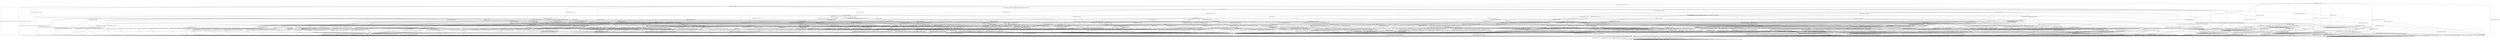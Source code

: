 digraph h17 {
s0 [label="s0"];
s1 [label="s1"];
s2 [label="s2"];
s6 [label="s6"];
s9 [label="s9"];
s13 [label="s13"];
s83 [label="s83"];
s87 [label="s87"];
s3 [label="s3"];
s4 [label="s4"];
s7 [label="s7"];
s8 [label="s8"];
s10 [label="s10"];
s14 [label="s14"];
s56 [label="s56"];
s84 [label="s84"];
s88 [label="s88"];
s5 [label="s5"];
s11 [label="s11"];
s15 [label="s15"];
s16 [label="s16"];
s28 [label="s28"];
s34 [label="s34"];
s35 [label="s35"];
s44 [label="s44"];
s58 [label="s58"];
s65 [label="s65"];
s66 [label="s66"];
s12 [label="s12"];
s17 [label="s17"];
s18 [label="s18"];
s19 [label="s19"];
s20 [label="s20"];
s29 [label="s29"];
s30 [label="s30"];
s45 [label="s45"];
s46 [label="s46"];
s51 [label="s51"];
s57 [label="s57"];
s62 [label="s62"];
s63 [label="s63"];
s67 [label="s67"];
s69 [label="s69"];
s72 [label="s72"];
s82 [label="s82"];
s86 [label="s86"];
s21 [label="s21"];
s22 [label="s22"];
s23 [label="s23"];
s24 [label="s24"];
s25 [label="s25"];
s31 [label="s31"];
s32 [label="s32"];
s36 [label="s36"];
s38 [label="s38"];
s40 [label="s40"];
s47 [label="s47"];
s48 [label="s48"];
s49 [label="s49"];
s53 [label="s53"];
s59 [label="s59"];
s60 [label="s60"];
s64 [label="s64"];
s70 [label="s70"];
s73 [label="s73"];
s74 [label="s74"];
s85 [label="s85"];
s26 [label="s26"];
s33 [label="s33"];
s37 [label="s37"];
s41 [label="s41"];
s42 [label="s42"];
s43 [label="s43"];
s50 [label="s50"];
s52 [label="s52"];
s54 [label="s54"];
s55 [label="s55"];
s61 [label="s61"];
s71 [label="s71"];
s75 [label="s75"];
s76 [label="s76"];
s79 [label="s79"];
s80 [label="s80"];
s27 [label="s27"];
s39 [label="s39"];
s68 [label="s68"];
s77 [label="s77"];
s78 [label="s78"];
s81 [label="s81"];
s0 -> s1 [label="RSA_CLIENT_HELLO / HELLO_VERIFY_REQUEST"];
s0 -> s2 [label="RSA_CLIENT_KEY_EXCHANGE / TIMEOUT"];
s0 -> s9 [label="CHANGE_CIPHER_SPEC / TIMEOUT"];
s0 -> s13 [label="FINISHED / TIMEOUT"];
s0 -> s0 [label="APPLICATION / TIMEOUT"];
s0 -> s83 [label="CERTIFICATE / TIMEOUT"];
s0 -> s87 [label="EMPTY_CERTIFICATE / TIMEOUT"];
s0 -> s13 [label="CERTIFICATE_VERIFY / TIMEOUT"];
s0 -> s6 [label="Alert(WARNING,CLOSE_NOTIFY) / TIMEOUT"];
s0 -> s6 [label="Alert(FATAL,UNEXPECTED_MESSAGE) / TIMEOUT"];
s1 -> s3 [label="RSA_CLIENT_HELLO / SERVER_HELLO,CERTIFICATE,CERTIFICATE_REQUEST,SERVER_HELLO_DONE"];
s1 -> s4 [label="RSA_CLIENT_KEY_EXCHANGE / TIMEOUT"];
s1 -> s9 [label="CHANGE_CIPHER_SPEC / TIMEOUT"];
s1 -> s10 [label="FINISHED / TIMEOUT"];
s1 -> s1 [label="APPLICATION / TIMEOUT"];
s1 -> s56 [label="CERTIFICATE / TIMEOUT"];
s1 -> s14 [label="EMPTY_CERTIFICATE / TIMEOUT"];
s1 -> s10 [label="CERTIFICATE_VERIFY / TIMEOUT"];
s1 -> s6 [label="Alert(WARNING,CLOSE_NOTIFY) / Alert(WARNING,CLOSE_NOTIFY)"];
s1 -> s6 [label="Alert(FATAL,UNEXPECTED_MESSAGE) / TIMEOUT"];
s2 -> s87 [label="RSA_CLIENT_HELLO / TIMEOUT"];
s2 -> s13 [label="RSA_CLIENT_KEY_EXCHANGE / TIMEOUT"];
s2 -> s8 [label="CHANGE_CIPHER_SPEC / TIMEOUT"];
s2 -> s87 [label="FINISHED / TIMEOUT"];
s2 -> s2 [label="APPLICATION / TIMEOUT"];
s2 -> s87 [label="CERTIFICATE / TIMEOUT"];
s2 -> s87 [label="EMPTY_CERTIFICATE / TIMEOUT"];
s2 -> s84 [label="CERTIFICATE_VERIFY / TIMEOUT"];
s2 -> s6 [label="Alert(WARNING,CLOSE_NOTIFY) / TIMEOUT"];
s2 -> s6 [label="Alert(FATAL,UNEXPECTED_MESSAGE) / TIMEOUT"];
s6 -> s7 [label="RSA_CLIENT_HELLO / TIMEOUT"];
s6 -> s7 [label="RSA_CLIENT_KEY_EXCHANGE / TIMEOUT"];
s6 -> s7 [label="CHANGE_CIPHER_SPEC / TIMEOUT"];
s6 -> s7 [label="FINISHED / TIMEOUT"];
s6 -> s7 [label="APPLICATION / TIMEOUT"];
s6 -> s7 [label="CERTIFICATE / TIMEOUT"];
s6 -> s7 [label="EMPTY_CERTIFICATE / TIMEOUT"];
s6 -> s7 [label="CERTIFICATE_VERIFY / TIMEOUT"];
s6 -> s7 [label="Alert(WARNING,CLOSE_NOTIFY) / TIMEOUT"];
s6 -> s7 [label="Alert(FATAL,UNEXPECTED_MESSAGE) / TIMEOUT"];
s9 -> s9 [label="RSA_CLIENT_HELLO / TIMEOUT"];
s9 -> s9 [label="RSA_CLIENT_KEY_EXCHANGE / TIMEOUT"];
s9 -> s9 [label="CHANGE_CIPHER_SPEC / TIMEOUT"];
s9 -> s9 [label="FINISHED / TIMEOUT"];
s9 -> s9 [label="APPLICATION / TIMEOUT"];
s9 -> s9 [label="CERTIFICATE / TIMEOUT"];
s9 -> s9 [label="EMPTY_CERTIFICATE / TIMEOUT"];
s9 -> s9 [label="CERTIFICATE_VERIFY / TIMEOUT"];
s9 -> s9 [label="Alert(WARNING,CLOSE_NOTIFY) / TIMEOUT"];
s9 -> s9 [label="Alert(FATAL,UNEXPECTED_MESSAGE) / TIMEOUT"];
s13 -> s13 [label="RSA_CLIENT_HELLO / TIMEOUT"];
s13 -> s13 [label="RSA_CLIENT_KEY_EXCHANGE / TIMEOUT"];
s13 -> s9 [label="CHANGE_CIPHER_SPEC / TIMEOUT"];
s13 -> s13 [label="FINISHED / TIMEOUT"];
s13 -> s13 [label="APPLICATION / TIMEOUT"];
s13 -> s13 [label="CERTIFICATE / TIMEOUT"];
s13 -> s13 [label="EMPTY_CERTIFICATE / TIMEOUT"];
s13 -> s13 [label="CERTIFICATE_VERIFY / TIMEOUT"];
s13 -> s6 [label="Alert(WARNING,CLOSE_NOTIFY) / TIMEOUT"];
s13 -> s6 [label="Alert(FATAL,UNEXPECTED_MESSAGE) / TIMEOUT"];
s83 -> s83 [label="RSA_CLIENT_HELLO / TIMEOUT"];
s83 -> s83 [label="RSA_CLIENT_KEY_EXCHANGE / TIMEOUT"];
s83 -> s9 [label="CHANGE_CIPHER_SPEC / TIMEOUT"];
s83 -> s83 [label="FINISHED / TIMEOUT"];
s83 -> s83 [label="APPLICATION / TIMEOUT"];
s83 -> s13 [label="CERTIFICATE / TIMEOUT"];
s83 -> s13 [label="EMPTY_CERTIFICATE / TIMEOUT"];
s83 -> s88 [label="CERTIFICATE_VERIFY / TIMEOUT"];
s83 -> s6 [label="Alert(WARNING,CLOSE_NOTIFY) / TIMEOUT"];
s83 -> s6 [label="Alert(FATAL,UNEXPECTED_MESSAGE) / TIMEOUT"];
s87 -> s87 [label="RSA_CLIENT_HELLO / TIMEOUT"];
s87 -> s87 [label="RSA_CLIENT_KEY_EXCHANGE / TIMEOUT"];
s87 -> s8 [label="CHANGE_CIPHER_SPEC / TIMEOUT"];
s87 -> s87 [label="FINISHED / TIMEOUT"];
s87 -> s87 [label="APPLICATION / TIMEOUT"];
s87 -> s13 [label="CERTIFICATE / TIMEOUT"];
s87 -> s13 [label="EMPTY_CERTIFICATE / TIMEOUT"];
s87 -> s88 [label="CERTIFICATE_VERIFY / TIMEOUT"];
s87 -> s6 [label="Alert(WARNING,CLOSE_NOTIFY) / TIMEOUT"];
s87 -> s6 [label="Alert(FATAL,UNEXPECTED_MESSAGE) / TIMEOUT"];
s3 -> s6 [label="RSA_CLIENT_HELLO / Alert(FATAL,UNEXPECTED_MESSAGE)"];
s3 -> s15 [label="RSA_CLIENT_KEY_EXCHANGE / TIMEOUT"];
s3 -> s9 [label="CHANGE_CIPHER_SPEC / TIMEOUT"];
s3 -> s10 [label="FINISHED / TIMEOUT"];
s3 -> s3 [label="APPLICATION / TIMEOUT"];
s3 -> s65 [label="CERTIFICATE / TIMEOUT"];
s3 -> s11 [label="EMPTY_CERTIFICATE / TIMEOUT"];
s3 -> s10 [label="CERTIFICATE_VERIFY / TIMEOUT"];
s3 -> s6 [label="Alert(WARNING,CLOSE_NOTIFY) / Alert(WARNING,CLOSE_NOTIFY)"];
s3 -> s6 [label="Alert(FATAL,UNEXPECTED_MESSAGE) / TIMEOUT"];
s4 -> s28 [label="RSA_CLIENT_HELLO / TIMEOUT"];
s4 -> s10 [label="RSA_CLIENT_KEY_EXCHANGE / TIMEOUT"];
s4 -> s5 [label="CHANGE_CIPHER_SPEC / TIMEOUT"];
s4 -> s16 [label="FINISHED / TIMEOUT"];
s4 -> s4 [label="APPLICATION / TIMEOUT"];
s4 -> s44 [label="CERTIFICATE / TIMEOUT"];
s4 -> s44 [label="EMPTY_CERTIFICATE / TIMEOUT"];
s4 -> s66 [label="CERTIFICATE_VERIFY / TIMEOUT"];
s4 -> s6 [label="Alert(WARNING,CLOSE_NOTIFY) / Alert(WARNING,CLOSE_NOTIFY)"];
s4 -> s6 [label="Alert(FATAL,UNEXPECTED_MESSAGE) / TIMEOUT"];
s7 -> s7 [label="RSA_CLIENT_HELLO / SOCKET_CLOSED"];
s7 -> s7 [label="RSA_CLIENT_KEY_EXCHANGE / SOCKET_CLOSED"];
s7 -> s7 [label="CHANGE_CIPHER_SPEC / SOCKET_CLOSED"];
s7 -> s7 [label="FINISHED / SOCKET_CLOSED"];
s7 -> s7 [label="APPLICATION / SOCKET_CLOSED"];
s7 -> s7 [label="CERTIFICATE / SOCKET_CLOSED"];
s7 -> s7 [label="EMPTY_CERTIFICATE / SOCKET_CLOSED"];
s7 -> s7 [label="CERTIFICATE_VERIFY / SOCKET_CLOSED"];
s7 -> s7 [label="Alert(WARNING,CLOSE_NOTIFY) / SOCKET_CLOSED"];
s7 -> s7 [label="Alert(FATAL,UNEXPECTED_MESSAGE) / SOCKET_CLOSED"];
s8 -> s6 [label="RSA_CLIENT_HELLO / TIMEOUT"];
s8 -> s6 [label="RSA_CLIENT_KEY_EXCHANGE / TIMEOUT"];
s8 -> s9 [label="CHANGE_CIPHER_SPEC / TIMEOUT"];
s8 -> s6 [label="FINISHED / TIMEOUT"];
s8 -> s8 [label="APPLICATION / TIMEOUT"];
s8 -> s6 [label="CERTIFICATE / TIMEOUT"];
s8 -> s6 [label="EMPTY_CERTIFICATE / TIMEOUT"];
s8 -> s6 [label="CERTIFICATE_VERIFY / TIMEOUT"];
s8 -> s8 [label="Alert(WARNING,CLOSE_NOTIFY) / TIMEOUT"];
s8 -> s8 [label="Alert(FATAL,UNEXPECTED_MESSAGE) / TIMEOUT"];
s10 -> s10 [label="RSA_CLIENT_HELLO / TIMEOUT"];
s10 -> s10 [label="RSA_CLIENT_KEY_EXCHANGE / TIMEOUT"];
s10 -> s9 [label="CHANGE_CIPHER_SPEC / TIMEOUT"];
s10 -> s10 [label="FINISHED / TIMEOUT"];
s10 -> s10 [label="APPLICATION / TIMEOUT"];
s10 -> s10 [label="CERTIFICATE / TIMEOUT"];
s10 -> s10 [label="EMPTY_CERTIFICATE / TIMEOUT"];
s10 -> s10 [label="CERTIFICATE_VERIFY / TIMEOUT"];
s10 -> s6 [label="Alert(WARNING,CLOSE_NOTIFY) / Alert(WARNING,CLOSE_NOTIFY)"];
s10 -> s6 [label="Alert(FATAL,UNEXPECTED_MESSAGE) / TIMEOUT"];
s14 -> s34 [label="RSA_CLIENT_HELLO / TIMEOUT"];
s14 -> s44 [label="RSA_CLIENT_KEY_EXCHANGE / TIMEOUT"];
s14 -> s5 [label="CHANGE_CIPHER_SPEC / TIMEOUT"];
s14 -> s35 [label="FINISHED / TIMEOUT"];
s14 -> s14 [label="APPLICATION / TIMEOUT"];
s14 -> s10 [label="CERTIFICATE / TIMEOUT"];
s14 -> s10 [label="EMPTY_CERTIFICATE / TIMEOUT"];
s14 -> s58 [label="CERTIFICATE_VERIFY / TIMEOUT"];
s14 -> s6 [label="Alert(WARNING,CLOSE_NOTIFY) / Alert(WARNING,CLOSE_NOTIFY)"];
s14 -> s6 [label="Alert(FATAL,UNEXPECTED_MESSAGE) / TIMEOUT"];
s56 -> s56 [label="RSA_CLIENT_HELLO / TIMEOUT"];
s56 -> s65 [label="RSA_CLIENT_KEY_EXCHANGE / TIMEOUT"];
s56 -> s9 [label="CHANGE_CIPHER_SPEC / TIMEOUT"];
s56 -> s56 [label="FINISHED / TIMEOUT"];
s56 -> s56 [label="APPLICATION / TIMEOUT"];
s56 -> s10 [label="CERTIFICATE / TIMEOUT"];
s56 -> s10 [label="EMPTY_CERTIFICATE / TIMEOUT"];
s56 -> s58 [label="CERTIFICATE_VERIFY / TIMEOUT"];
s56 -> s6 [label="Alert(WARNING,CLOSE_NOTIFY) / Alert(WARNING,CLOSE_NOTIFY)"];
s56 -> s6 [label="Alert(FATAL,UNEXPECTED_MESSAGE) / TIMEOUT"];
s84 -> s88 [label="RSA_CLIENT_HELLO / TIMEOUT"];
s84 -> s13 [label="RSA_CLIENT_KEY_EXCHANGE / TIMEOUT"];
s84 -> s8 [label="CHANGE_CIPHER_SPEC / TIMEOUT"];
s84 -> s88 [label="FINISHED / TIMEOUT"];
s84 -> s84 [label="APPLICATION / TIMEOUT"];
s84 -> s88 [label="CERTIFICATE / TIMEOUT"];
s84 -> s88 [label="EMPTY_CERTIFICATE / TIMEOUT"];
s84 -> s13 [label="CERTIFICATE_VERIFY / TIMEOUT"];
s84 -> s6 [label="Alert(WARNING,CLOSE_NOTIFY) / TIMEOUT"];
s84 -> s6 [label="Alert(FATAL,UNEXPECTED_MESSAGE) / TIMEOUT"];
s88 -> s88 [label="RSA_CLIENT_HELLO / TIMEOUT"];
s88 -> s88 [label="RSA_CLIENT_KEY_EXCHANGE / TIMEOUT"];
s88 -> s8 [label="CHANGE_CIPHER_SPEC / TIMEOUT"];
s88 -> s88 [label="FINISHED / TIMEOUT"];
s88 -> s88 [label="APPLICATION / TIMEOUT"];
s88 -> s13 [label="CERTIFICATE / TIMEOUT"];
s88 -> s13 [label="EMPTY_CERTIFICATE / TIMEOUT"];
s88 -> s13 [label="CERTIFICATE_VERIFY / TIMEOUT"];
s88 -> s6 [label="Alert(WARNING,CLOSE_NOTIFY) / TIMEOUT"];
s88 -> s6 [label="Alert(FATAL,UNEXPECTED_MESSAGE) / TIMEOUT"];
s5 -> s6 [label="RSA_CLIENT_HELLO / Alert(FATAL,UNEXPECTED_MESSAGE)"];
s5 -> s6 [label="RSA_CLIENT_KEY_EXCHANGE / Alert(FATAL,UNEXPECTED_MESSAGE)"];
s5 -> s9 [label="CHANGE_CIPHER_SPEC / TIMEOUT"];
s5 -> s6 [label="FINISHED / Alert(FATAL,UNEXPECTED_MESSAGE)"];
s5 -> s5 [label="APPLICATION / TIMEOUT"];
s5 -> s6 [label="CERTIFICATE / Alert(FATAL,UNEXPECTED_MESSAGE)"];
s5 -> s6 [label="EMPTY_CERTIFICATE / Alert(FATAL,UNEXPECTED_MESSAGE)"];
s5 -> s6 [label="CERTIFICATE_VERIFY / Alert(FATAL,UNEXPECTED_MESSAGE)"];
s5 -> s5 [label="Alert(WARNING,CLOSE_NOTIFY) / TIMEOUT"];
s5 -> s5 [label="Alert(FATAL,UNEXPECTED_MESSAGE) / TIMEOUT"];
s11 -> s29 [label="RSA_CLIENT_HELLO / TIMEOUT"];
s11 -> s45 [label="RSA_CLIENT_KEY_EXCHANGE / TIMEOUT"];
s11 -> s12 [label="CHANGE_CIPHER_SPEC / TIMEOUT"];
s11 -> s17 [label="FINISHED / TIMEOUT"];
s11 -> s11 [label="APPLICATION / TIMEOUT"];
s11 -> s10 [label="CERTIFICATE / TIMEOUT"];
s11 -> s10 [label="EMPTY_CERTIFICATE / TIMEOUT"];
s11 -> s57 [label="CERTIFICATE_VERIFY / TIMEOUT"];
s11 -> s6 [label="Alert(WARNING,CLOSE_NOTIFY) / Alert(WARNING,CLOSE_NOTIFY)"];
s11 -> s6 [label="Alert(FATAL,UNEXPECTED_MESSAGE) / TIMEOUT"];
s15 -> s28 [label="RSA_CLIENT_HELLO / TIMEOUT"];
s15 -> s10 [label="RSA_CLIENT_KEY_EXCHANGE / TIMEOUT"];
s15 -> s18 [label="CHANGE_CIPHER_SPEC / TIMEOUT"];
s15 -> s16 [label="FINISHED / TIMEOUT"];
s15 -> s15 [label="APPLICATION / TIMEOUT"];
s15 -> s19 [label="CERTIFICATE / TIMEOUT"];
s15 -> s45 [label="EMPTY_CERTIFICATE / TIMEOUT"];
s15 -> s20 [label="CERTIFICATE_VERIFY / TIMEOUT"];
s15 -> s6 [label="Alert(WARNING,CLOSE_NOTIFY) / Alert(WARNING,CLOSE_NOTIFY)"];
s15 -> s6 [label="Alert(FATAL,UNEXPECTED_MESSAGE) / TIMEOUT"];
s16 -> s30 [label="RSA_CLIENT_HELLO / TIMEOUT"];
s16 -> s10 [label="RSA_CLIENT_KEY_EXCHANGE / TIMEOUT"];
s16 -> s5 [label="CHANGE_CIPHER_SPEC / TIMEOUT"];
s16 -> s10 [label="FINISHED / TIMEOUT"];
s16 -> s16 [label="APPLICATION / TIMEOUT"];
s16 -> s46 [label="CERTIFICATE / TIMEOUT"];
s16 -> s46 [label="EMPTY_CERTIFICATE / TIMEOUT"];
s16 -> s67 [label="CERTIFICATE_VERIFY / TIMEOUT"];
s16 -> s6 [label="Alert(WARNING,CLOSE_NOTIFY) / Alert(WARNING,CLOSE_NOTIFY)"];
s16 -> s6 [label="Alert(FATAL,UNEXPECTED_MESSAGE) / TIMEOUT"];
s28 -> s10 [label="RSA_CLIENT_HELLO / TIMEOUT"];
s28 -> s10 [label="RSA_CLIENT_KEY_EXCHANGE / TIMEOUT"];
s28 -> s5 [label="CHANGE_CIPHER_SPEC / TIMEOUT"];
s28 -> s30 [label="FINISHED / TIMEOUT"];
s28 -> s28 [label="APPLICATION / TIMEOUT"];
s28 -> s49 [label="CERTIFICATE / TIMEOUT"];
s28 -> s49 [label="EMPTY_CERTIFICATE / TIMEOUT"];
s28 -> s69 [label="CERTIFICATE_VERIFY / TIMEOUT"];
s28 -> s6 [label="Alert(WARNING,CLOSE_NOTIFY) / Alert(WARNING,CLOSE_NOTIFY)"];
s28 -> s6 [label="Alert(FATAL,UNEXPECTED_MESSAGE) / TIMEOUT"];
s34 -> s10 [label="RSA_CLIENT_HELLO / TIMEOUT"];
s34 -> s49 [label="RSA_CLIENT_KEY_EXCHANGE / TIMEOUT"];
s34 -> s5 [label="CHANGE_CIPHER_SPEC / TIMEOUT"];
s34 -> s51 [label="FINISHED / TIMEOUT"];
s34 -> s34 [label="APPLICATION / TIMEOUT"];
s34 -> s10 [label="CERTIFICATE / TIMEOUT"];
s34 -> s10 [label="EMPTY_CERTIFICATE / TIMEOUT"];
s34 -> s62 [label="CERTIFICATE_VERIFY / TIMEOUT"];
s34 -> s6 [label="Alert(WARNING,CLOSE_NOTIFY) / Alert(WARNING,CLOSE_NOTIFY)"];
s34 -> s6 [label="Alert(FATAL,UNEXPECTED_MESSAGE) / TIMEOUT"];
s35 -> s51 [label="RSA_CLIENT_HELLO / TIMEOUT"];
s35 -> s46 [label="RSA_CLIENT_KEY_EXCHANGE / TIMEOUT"];
s35 -> s5 [label="CHANGE_CIPHER_SPEC / TIMEOUT"];
s35 -> s10 [label="FINISHED / TIMEOUT"];
s35 -> s35 [label="APPLICATION / TIMEOUT"];
s35 -> s10 [label="CERTIFICATE / TIMEOUT"];
s35 -> s10 [label="EMPTY_CERTIFICATE / TIMEOUT"];
s35 -> s63 [label="CERTIFICATE_VERIFY / TIMEOUT"];
s35 -> s6 [label="Alert(WARNING,CLOSE_NOTIFY) / Alert(WARNING,CLOSE_NOTIFY)"];
s35 -> s6 [label="Alert(FATAL,UNEXPECTED_MESSAGE) / TIMEOUT"];
s44 -> s49 [label="RSA_CLIENT_HELLO / TIMEOUT"];
s44 -> s10 [label="RSA_CLIENT_KEY_EXCHANGE / TIMEOUT"];
s44 -> s5 [label="CHANGE_CIPHER_SPEC / TIMEOUT"];
s44 -> s46 [label="FINISHED / TIMEOUT"];
s44 -> s44 [label="APPLICATION / TIMEOUT"];
s44 -> s10 [label="CERTIFICATE / TIMEOUT"];
s44 -> s10 [label="EMPTY_CERTIFICATE / TIMEOUT"];
s44 -> s72 [label="CERTIFICATE_VERIFY / TIMEOUT"];
s44 -> s6 [label="Alert(WARNING,CLOSE_NOTIFY) / Alert(WARNING,CLOSE_NOTIFY)"];
s44 -> s6 [label="Alert(FATAL,UNEXPECTED_MESSAGE) / TIMEOUT"];
s58 -> s62 [label="RSA_CLIENT_HELLO / TIMEOUT"];
s58 -> s72 [label="RSA_CLIENT_KEY_EXCHANGE / TIMEOUT"];
s58 -> s5 [label="CHANGE_CIPHER_SPEC / TIMEOUT"];
s58 -> s63 [label="FINISHED / TIMEOUT"];
s58 -> s58 [label="APPLICATION / TIMEOUT"];
s58 -> s10 [label="CERTIFICATE / TIMEOUT"];
s58 -> s10 [label="EMPTY_CERTIFICATE / TIMEOUT"];
s58 -> s10 [label="CERTIFICATE_VERIFY / TIMEOUT"];
s58 -> s6 [label="Alert(WARNING,CLOSE_NOTIFY) / Alert(WARNING,CLOSE_NOTIFY)"];
s58 -> s6 [label="Alert(FATAL,UNEXPECTED_MESSAGE) / TIMEOUT"];
s65 -> s56 [label="RSA_CLIENT_HELLO / TIMEOUT"];
s65 -> s86 [label="RSA_CLIENT_KEY_EXCHANGE / TIMEOUT"];
s65 -> s9 [label="CHANGE_CIPHER_SPEC / TIMEOUT"];
s65 -> s56 [label="FINISHED / TIMEOUT"];
s65 -> s65 [label="APPLICATION / TIMEOUT"];
s65 -> s10 [label="CERTIFICATE / TIMEOUT"];
s65 -> s10 [label="EMPTY_CERTIFICATE / TIMEOUT"];
s65 -> s82 [label="CERTIFICATE_VERIFY / TIMEOUT"];
s65 -> s6 [label="Alert(WARNING,CLOSE_NOTIFY) / Alert(WARNING,CLOSE_NOTIFY)"];
s65 -> s6 [label="Alert(FATAL,UNEXPECTED_MESSAGE) / TIMEOUT"];
s66 -> s69 [label="RSA_CLIENT_HELLO / TIMEOUT"];
s66 -> s10 [label="RSA_CLIENT_KEY_EXCHANGE / TIMEOUT"];
s66 -> s5 [label="CHANGE_CIPHER_SPEC / TIMEOUT"];
s66 -> s67 [label="FINISHED / TIMEOUT"];
s66 -> s66 [label="APPLICATION / TIMEOUT"];
s66 -> s72 [label="CERTIFICATE / TIMEOUT"];
s66 -> s72 [label="EMPTY_CERTIFICATE / TIMEOUT"];
s66 -> s10 [label="CERTIFICATE_VERIFY / TIMEOUT"];
s66 -> s6 [label="Alert(WARNING,CLOSE_NOTIFY) / Alert(WARNING,CLOSE_NOTIFY)"];
s66 -> s6 [label="Alert(FATAL,UNEXPECTED_MESSAGE) / TIMEOUT"];
s12 -> s6 [label="RSA_CLIENT_HELLO / Alert(FATAL,BAD_CERTIFICATE)"];
s12 -> s6 [label="RSA_CLIENT_KEY_EXCHANGE / Alert(FATAL,BAD_CERTIFICATE)"];
s12 -> s9 [label="CHANGE_CIPHER_SPEC / TIMEOUT"];
s12 -> s6 [label="FINISHED / Alert(FATAL,BAD_CERTIFICATE)"];
s12 -> s12 [label="APPLICATION / TIMEOUT"];
s12 -> s6 [label="CERTIFICATE / Alert(FATAL,BAD_CERTIFICATE)"];
s12 -> s6 [label="EMPTY_CERTIFICATE / Alert(FATAL,BAD_CERTIFICATE)"];
s12 -> s6 [label="CERTIFICATE_VERIFY / Alert(FATAL,BAD_CERTIFICATE)"];
s12 -> s12 [label="Alert(WARNING,CLOSE_NOTIFY) / TIMEOUT"];
s12 -> s12 [label="Alert(FATAL,UNEXPECTED_MESSAGE) / TIMEOUT"];
s17 -> s31 [label="RSA_CLIENT_HELLO / TIMEOUT"];
s17 -> s47 [label="RSA_CLIENT_KEY_EXCHANGE / TIMEOUT"];
s17 -> s12 [label="CHANGE_CIPHER_SPEC / TIMEOUT"];
s17 -> s10 [label="FINISHED / TIMEOUT"];
s17 -> s17 [label="APPLICATION / TIMEOUT"];
s17 -> s10 [label="CERTIFICATE / TIMEOUT"];
s17 -> s10 [label="EMPTY_CERTIFICATE / TIMEOUT"];
s17 -> s59 [label="CERTIFICATE_VERIFY / TIMEOUT"];
s17 -> s6 [label="Alert(WARNING,CLOSE_NOTIFY) / Alert(WARNING,CLOSE_NOTIFY)"];
s17 -> s6 [label="Alert(FATAL,UNEXPECTED_MESSAGE) / TIMEOUT"];
s18 -> s40 [label="RSA_CLIENT_HELLO / TIMEOUT"];
s18 -> s10 [label="RSA_CLIENT_KEY_EXCHANGE / TIMEOUT"];
s18 -> s9 [label="CHANGE_CIPHER_SPEC / TIMEOUT"];
s18 -> s21 [label="FINISHED / CHANGE_CIPHER_SPEC,FINISHED,CHANGE_CIPHER_SPEC,FINISHED"];
s18 -> s18 [label="APPLICATION / TIMEOUT"];
s18 -> s22 [label="CERTIFICATE / TIMEOUT"];
s18 -> s48 [label="EMPTY_CERTIFICATE / TIMEOUT"];
s18 -> s23 [label="CERTIFICATE_VERIFY / TIMEOUT"];
s18 -> s18 [label="Alert(WARNING,CLOSE_NOTIFY) / TIMEOUT"];
s18 -> s18 [label="Alert(FATAL,UNEXPECTED_MESSAGE) / TIMEOUT"];
s19 -> s49 [label="RSA_CLIENT_HELLO / TIMEOUT"];
s19 -> s10 [label="RSA_CLIENT_KEY_EXCHANGE / TIMEOUT"];
s19 -> s36 [label="CHANGE_CIPHER_SPEC / TIMEOUT"];
s19 -> s46 [label="FINISHED / TIMEOUT"];
s19 -> s19 [label="APPLICATION / TIMEOUT"];
s19 -> s10 [label="CERTIFICATE / TIMEOUT"];
s19 -> s10 [label="EMPTY_CERTIFICATE / TIMEOUT"];
s19 -> s85 [label="CERTIFICATE_VERIFY / TIMEOUT"];
s19 -> s6 [label="Alert(WARNING,CLOSE_NOTIFY) / Alert(WARNING,CLOSE_NOTIFY)"];
s19 -> s6 [label="Alert(FATAL,UNEXPECTED_MESSAGE) / TIMEOUT"];
s20 -> s20 [label="RSA_CLIENT_HELLO / TIMEOUT"];
s20 -> s10 [label="RSA_CLIENT_KEY_EXCHANGE / TIMEOUT"];
s20 -> s24 [label="CHANGE_CIPHER_SPEC / TIMEOUT"];
s20 -> s25 [label="FINISHED / TIMEOUT"];
s20 -> s20 [label="APPLICATION / TIMEOUT"];
s20 -> s32 [label="CERTIFICATE / TIMEOUT"];
s20 -> s32 [label="EMPTY_CERTIFICATE / TIMEOUT"];
s20 -> s10 [label="CERTIFICATE_VERIFY / TIMEOUT"];
s20 -> s6 [label="Alert(WARNING,CLOSE_NOTIFY) / Alert(WARNING,CLOSE_NOTIFY)"];
s20 -> s6 [label="Alert(FATAL,UNEXPECTED_MESSAGE) / TIMEOUT"];
s29 -> s10 [label="RSA_CLIENT_HELLO / TIMEOUT"];
s29 -> s53 [label="RSA_CLIENT_KEY_EXCHANGE / TIMEOUT"];
s29 -> s12 [label="CHANGE_CIPHER_SPEC / TIMEOUT"];
s29 -> s31 [label="FINISHED / TIMEOUT"];
s29 -> s29 [label="APPLICATION / TIMEOUT"];
s29 -> s10 [label="CERTIFICATE / TIMEOUT"];
s29 -> s10 [label="EMPTY_CERTIFICATE / TIMEOUT"];
s29 -> s60 [label="CERTIFICATE_VERIFY / TIMEOUT"];
s29 -> s6 [label="Alert(WARNING,CLOSE_NOTIFY) / Alert(WARNING,CLOSE_NOTIFY)"];
s29 -> s6 [label="Alert(FATAL,UNEXPECTED_MESSAGE) / TIMEOUT"];
s30 -> s10 [label="RSA_CLIENT_HELLO / TIMEOUT"];
s30 -> s10 [label="RSA_CLIENT_KEY_EXCHANGE / TIMEOUT"];
s30 -> s5 [label="CHANGE_CIPHER_SPEC / TIMEOUT"];
s30 -> s10 [label="FINISHED / TIMEOUT"];
s30 -> s30 [label="APPLICATION / TIMEOUT"];
s30 -> s38 [label="CERTIFICATE / TIMEOUT"];
s30 -> s38 [label="EMPTY_CERTIFICATE / TIMEOUT"];
s30 -> s70 [label="CERTIFICATE_VERIFY / TIMEOUT"];
s30 -> s6 [label="Alert(WARNING,CLOSE_NOTIFY) / Alert(WARNING,CLOSE_NOTIFY)"];
s30 -> s6 [label="Alert(FATAL,UNEXPECTED_MESSAGE) / TIMEOUT"];
s45 -> s53 [label="RSA_CLIENT_HELLO / TIMEOUT"];
s45 -> s10 [label="RSA_CLIENT_KEY_EXCHANGE / TIMEOUT"];
s45 -> s12 [label="CHANGE_CIPHER_SPEC / TIMEOUT"];
s45 -> s47 [label="FINISHED / TIMEOUT"];
s45 -> s45 [label="APPLICATION / TIMEOUT"];
s45 -> s10 [label="CERTIFICATE / TIMEOUT"];
s45 -> s10 [label="EMPTY_CERTIFICATE / TIMEOUT"];
s45 -> s73 [label="CERTIFICATE_VERIFY / TIMEOUT"];
s45 -> s6 [label="Alert(WARNING,CLOSE_NOTIFY) / Alert(WARNING,CLOSE_NOTIFY)"];
s45 -> s6 [label="Alert(FATAL,UNEXPECTED_MESSAGE) / TIMEOUT"];
s46 -> s38 [label="RSA_CLIENT_HELLO / TIMEOUT"];
s46 -> s10 [label="RSA_CLIENT_KEY_EXCHANGE / TIMEOUT"];
s46 -> s5 [label="CHANGE_CIPHER_SPEC / TIMEOUT"];
s46 -> s10 [label="FINISHED / TIMEOUT"];
s46 -> s46 [label="APPLICATION / TIMEOUT"];
s46 -> s10 [label="CERTIFICATE / TIMEOUT"];
s46 -> s10 [label="EMPTY_CERTIFICATE / TIMEOUT"];
s46 -> s74 [label="CERTIFICATE_VERIFY / TIMEOUT"];
s46 -> s6 [label="Alert(WARNING,CLOSE_NOTIFY) / Alert(WARNING,CLOSE_NOTIFY)"];
s46 -> s6 [label="Alert(FATAL,UNEXPECTED_MESSAGE) / TIMEOUT"];
s51 -> s10 [label="RSA_CLIENT_HELLO / TIMEOUT"];
s51 -> s38 [label="RSA_CLIENT_KEY_EXCHANGE / TIMEOUT"];
s51 -> s5 [label="CHANGE_CIPHER_SPEC / TIMEOUT"];
s51 -> s10 [label="FINISHED / TIMEOUT"];
s51 -> s51 [label="APPLICATION / TIMEOUT"];
s51 -> s10 [label="CERTIFICATE / TIMEOUT"];
s51 -> s10 [label="EMPTY_CERTIFICATE / TIMEOUT"];
s51 -> s64 [label="CERTIFICATE_VERIFY / TIMEOUT"];
s51 -> s6 [label="Alert(WARNING,CLOSE_NOTIFY) / Alert(WARNING,CLOSE_NOTIFY)"];
s51 -> s6 [label="Alert(FATAL,UNEXPECTED_MESSAGE) / TIMEOUT"];
s57 -> s60 [label="RSA_CLIENT_HELLO / TIMEOUT"];
s57 -> s73 [label="RSA_CLIENT_KEY_EXCHANGE / TIMEOUT"];
s57 -> s12 [label="CHANGE_CIPHER_SPEC / TIMEOUT"];
s57 -> s59 [label="FINISHED / TIMEOUT"];
s57 -> s57 [label="APPLICATION / TIMEOUT"];
s57 -> s10 [label="CERTIFICATE / TIMEOUT"];
s57 -> s10 [label="EMPTY_CERTIFICATE / TIMEOUT"];
s57 -> s10 [label="CERTIFICATE_VERIFY / TIMEOUT"];
s57 -> s6 [label="Alert(WARNING,CLOSE_NOTIFY) / Alert(WARNING,CLOSE_NOTIFY)"];
s57 -> s6 [label="Alert(FATAL,UNEXPECTED_MESSAGE) / TIMEOUT"];
s62 -> s10 [label="RSA_CLIENT_HELLO / TIMEOUT"];
s62 -> s76 [label="RSA_CLIENT_KEY_EXCHANGE / TIMEOUT"];
s62 -> s5 [label="CHANGE_CIPHER_SPEC / TIMEOUT"];
s62 -> s64 [label="FINISHED / TIMEOUT"];
s62 -> s62 [label="APPLICATION / TIMEOUT"];
s62 -> s10 [label="CERTIFICATE / TIMEOUT"];
s62 -> s10 [label="EMPTY_CERTIFICATE / TIMEOUT"];
s62 -> s10 [label="CERTIFICATE_VERIFY / TIMEOUT"];
s62 -> s6 [label="Alert(WARNING,CLOSE_NOTIFY) / Alert(WARNING,CLOSE_NOTIFY)"];
s62 -> s6 [label="Alert(FATAL,UNEXPECTED_MESSAGE) / TIMEOUT"];
s63 -> s64 [label="RSA_CLIENT_HELLO / TIMEOUT"];
s63 -> s74 [label="RSA_CLIENT_KEY_EXCHANGE / TIMEOUT"];
s63 -> s5 [label="CHANGE_CIPHER_SPEC / TIMEOUT"];
s63 -> s10 [label="FINISHED / TIMEOUT"];
s63 -> s63 [label="APPLICATION / TIMEOUT"];
s63 -> s10 [label="CERTIFICATE / TIMEOUT"];
s63 -> s10 [label="EMPTY_CERTIFICATE / TIMEOUT"];
s63 -> s10 [label="CERTIFICATE_VERIFY / TIMEOUT"];
s63 -> s6 [label="Alert(WARNING,CLOSE_NOTIFY) / Alert(WARNING,CLOSE_NOTIFY)"];
s63 -> s6 [label="Alert(FATAL,UNEXPECTED_MESSAGE) / TIMEOUT"];
s67 -> s70 [label="RSA_CLIENT_HELLO / TIMEOUT"];
s67 -> s10 [label="RSA_CLIENT_KEY_EXCHANGE / TIMEOUT"];
s67 -> s5 [label="CHANGE_CIPHER_SPEC / TIMEOUT"];
s67 -> s10 [label="FINISHED / TIMEOUT"];
s67 -> s67 [label="APPLICATION / TIMEOUT"];
s67 -> s74 [label="CERTIFICATE / TIMEOUT"];
s67 -> s74 [label="EMPTY_CERTIFICATE / TIMEOUT"];
s67 -> s10 [label="CERTIFICATE_VERIFY / TIMEOUT"];
s67 -> s6 [label="Alert(WARNING,CLOSE_NOTIFY) / Alert(WARNING,CLOSE_NOTIFY)"];
s67 -> s6 [label="Alert(FATAL,UNEXPECTED_MESSAGE) / TIMEOUT"];
s69 -> s10 [label="RSA_CLIENT_HELLO / TIMEOUT"];
s69 -> s10 [label="RSA_CLIENT_KEY_EXCHANGE / TIMEOUT"];
s69 -> s5 [label="CHANGE_CIPHER_SPEC / TIMEOUT"];
s69 -> s70 [label="FINISHED / TIMEOUT"];
s69 -> s69 [label="APPLICATION / TIMEOUT"];
s69 -> s76 [label="CERTIFICATE / TIMEOUT"];
s69 -> s76 [label="EMPTY_CERTIFICATE / TIMEOUT"];
s69 -> s10 [label="CERTIFICATE_VERIFY / TIMEOUT"];
s69 -> s6 [label="Alert(WARNING,CLOSE_NOTIFY) / Alert(WARNING,CLOSE_NOTIFY)"];
s69 -> s6 [label="Alert(FATAL,UNEXPECTED_MESSAGE) / TIMEOUT"];
s72 -> s76 [label="RSA_CLIENT_HELLO / TIMEOUT"];
s72 -> s10 [label="RSA_CLIENT_KEY_EXCHANGE / TIMEOUT"];
s72 -> s5 [label="CHANGE_CIPHER_SPEC / TIMEOUT"];
s72 -> s74 [label="FINISHED / TIMEOUT"];
s72 -> s72 [label="APPLICATION / TIMEOUT"];
s72 -> s10 [label="CERTIFICATE / TIMEOUT"];
s72 -> s10 [label="EMPTY_CERTIFICATE / TIMEOUT"];
s72 -> s10 [label="CERTIFICATE_VERIFY / TIMEOUT"];
s72 -> s6 [label="Alert(WARNING,CLOSE_NOTIFY) / Alert(WARNING,CLOSE_NOTIFY)"];
s72 -> s6 [label="Alert(FATAL,UNEXPECTED_MESSAGE) / TIMEOUT"];
s82 -> s62 [label="RSA_CLIENT_HELLO / TIMEOUT"];
s82 -> s85 [label="RSA_CLIENT_KEY_EXCHANGE / TIMEOUT"];
s82 -> s5 [label="CHANGE_CIPHER_SPEC / TIMEOUT"];
s82 -> s63 [label="FINISHED / TIMEOUT"];
s82 -> s82 [label="APPLICATION / TIMEOUT"];
s82 -> s10 [label="CERTIFICATE / TIMEOUT"];
s82 -> s10 [label="EMPTY_CERTIFICATE / TIMEOUT"];
s82 -> s10 [label="CERTIFICATE_VERIFY / TIMEOUT"];
s82 -> s6 [label="Alert(WARNING,CLOSE_NOTIFY) / Alert(WARNING,CLOSE_NOTIFY)"];
s82 -> s6 [label="Alert(FATAL,UNEXPECTED_MESSAGE) / TIMEOUT"];
s86 -> s65 [label="RSA_CLIENT_HELLO / TIMEOUT"];
s86 -> s10 [label="RSA_CLIENT_KEY_EXCHANGE / TIMEOUT"];
s86 -> s9 [label="CHANGE_CIPHER_SPEC / TIMEOUT"];
s86 -> s65 [label="FINISHED / TIMEOUT"];
s86 -> s86 [label="APPLICATION / TIMEOUT"];
s86 -> s10 [label="CERTIFICATE / TIMEOUT"];
s86 -> s10 [label="EMPTY_CERTIFICATE / TIMEOUT"];
s86 -> s85 [label="CERTIFICATE_VERIFY / TIMEOUT"];
s86 -> s6 [label="Alert(WARNING,CLOSE_NOTIFY) / Alert(WARNING,CLOSE_NOTIFY)"];
s86 -> s6 [label="Alert(FATAL,UNEXPECTED_MESSAGE) / TIMEOUT"];
s21 -> s21 [label="RSA_CLIENT_HELLO / TIMEOUT"];
s21 -> s21 [label="RSA_CLIENT_KEY_EXCHANGE / TIMEOUT"];
s21 -> s9 [label="CHANGE_CIPHER_SPEC / TIMEOUT"];
s21 -> s21 [label="FINISHED / TIMEOUT"];
s21 -> s6 [label="APPLICATION / APPLICATION"];
s21 -> s21 [label="CERTIFICATE / TIMEOUT"];
s21 -> s21 [label="EMPTY_CERTIFICATE / TIMEOUT"];
s21 -> s21 [label="CERTIFICATE_VERIFY / TIMEOUT"];
s21 -> s6 [label="Alert(WARNING,CLOSE_NOTIFY) / TIMEOUT"];
s21 -> s6 [label="Alert(FATAL,UNEXPECTED_MESSAGE) / TIMEOUT"];
s22 -> s52 [label="RSA_CLIENT_HELLO / TIMEOUT"];
s22 -> s10 [label="RSA_CLIENT_KEY_EXCHANGE / TIMEOUT"];
s22 -> s5 [label="CHANGE_CIPHER_SPEC / TIMEOUT"];
s22 -> s26 [label="FINISHED / TIMEOUT"];
s22 -> s10 [label="APPLICATION / TIMEOUT"];
s22 -> s10 [label="CERTIFICATE / TIMEOUT"];
s22 -> s10 [label="EMPTY_CERTIFICATE / TIMEOUT"];
s22 -> s22 [label="CERTIFICATE_VERIFY / TIMEOUT"];
s22 -> s6 [label="Alert(WARNING,CLOSE_NOTIFY) / Alert(WARNING,CLOSE_NOTIFY)"];
s22 -> s6 [label="Alert(FATAL,UNEXPECTED_MESSAGE) / TIMEOUT"];
s23 -> s23 [label="RSA_CLIENT_HELLO / TIMEOUT"];
s23 -> s10 [label="RSA_CLIENT_KEY_EXCHANGE / TIMEOUT"];
s23 -> s24 [label="CHANGE_CIPHER_SPEC / TIMEOUT"];
s23 -> s37 [label="FINISHED / TIMEOUT"];
s23 -> s10 [label="APPLICATION / TIMEOUT"];
s23 -> s41 [label="CERTIFICATE / TIMEOUT"];
s23 -> s41 [label="EMPTY_CERTIFICATE / TIMEOUT"];
s23 -> s10 [label="CERTIFICATE_VERIFY / TIMEOUT"];
s23 -> s6 [label="Alert(WARNING,CLOSE_NOTIFY) / Alert(WARNING,CLOSE_NOTIFY)"];
s23 -> s6 [label="Alert(FATAL,UNEXPECTED_MESSAGE) / TIMEOUT"];
s24 -> s6 [label="RSA_CLIENT_HELLO / Alert(FATAL,HANDSHAKE_FAILURE)"];
s24 -> s6 [label="RSA_CLIENT_KEY_EXCHANGE / Alert(FATAL,HANDSHAKE_FAILURE)"];
s24 -> s9 [label="CHANGE_CIPHER_SPEC / TIMEOUT"];
s24 -> s6 [label="FINISHED / Alert(FATAL,HANDSHAKE_FAILURE)"];
s24 -> s24 [label="APPLICATION / TIMEOUT"];
s24 -> s6 [label="CERTIFICATE / Alert(FATAL,HANDSHAKE_FAILURE)"];
s24 -> s6 [label="EMPTY_CERTIFICATE / Alert(FATAL,HANDSHAKE_FAILURE)"];
s24 -> s6 [label="CERTIFICATE_VERIFY / Alert(FATAL,HANDSHAKE_FAILURE)"];
s24 -> s24 [label="Alert(WARNING,CLOSE_NOTIFY) / TIMEOUT"];
s24 -> s24 [label="Alert(FATAL,UNEXPECTED_MESSAGE) / TIMEOUT"];
s25 -> s33 [label="RSA_CLIENT_HELLO / TIMEOUT"];
s25 -> s10 [label="RSA_CLIENT_KEY_EXCHANGE / TIMEOUT"];
s25 -> s24 [label="CHANGE_CIPHER_SPEC / TIMEOUT"];
s25 -> s10 [label="FINISHED / TIMEOUT"];
s25 -> s25 [label="APPLICATION / TIMEOUT"];
s25 -> s42 [label="CERTIFICATE / TIMEOUT"];
s25 -> s42 [label="EMPTY_CERTIFICATE / TIMEOUT"];
s25 -> s10 [label="CERTIFICATE_VERIFY / TIMEOUT"];
s25 -> s6 [label="Alert(WARNING,CLOSE_NOTIFY) / Alert(WARNING,CLOSE_NOTIFY)"];
s25 -> s6 [label="Alert(FATAL,UNEXPECTED_MESSAGE) / TIMEOUT"];
s31 -> s10 [label="RSA_CLIENT_HELLO / TIMEOUT"];
s31 -> s50 [label="RSA_CLIENT_KEY_EXCHANGE / TIMEOUT"];
s31 -> s12 [label="CHANGE_CIPHER_SPEC / TIMEOUT"];
s31 -> s10 [label="FINISHED / TIMEOUT"];
s31 -> s31 [label="APPLICATION / TIMEOUT"];
s31 -> s10 [label="CERTIFICATE / TIMEOUT"];
s31 -> s10 [label="EMPTY_CERTIFICATE / TIMEOUT"];
s31 -> s61 [label="CERTIFICATE_VERIFY / TIMEOUT"];
s31 -> s6 [label="Alert(WARNING,CLOSE_NOTIFY) / Alert(WARNING,CLOSE_NOTIFY)"];
s31 -> s6 [label="Alert(FATAL,UNEXPECTED_MESSAGE) / TIMEOUT"];
s32 -> s32 [label="RSA_CLIENT_HELLO / TIMEOUT"];
s32 -> s10 [label="RSA_CLIENT_KEY_EXCHANGE / TIMEOUT"];
s32 -> s24 [label="CHANGE_CIPHER_SPEC / TIMEOUT"];
s32 -> s42 [label="FINISHED / TIMEOUT"];
s32 -> s32 [label="APPLICATION / TIMEOUT"];
s32 -> s10 [label="CERTIFICATE / TIMEOUT"];
s32 -> s10 [label="EMPTY_CERTIFICATE / TIMEOUT"];
s32 -> s10 [label="CERTIFICATE_VERIFY / TIMEOUT"];
s32 -> s6 [label="Alert(WARNING,CLOSE_NOTIFY) / Alert(WARNING,CLOSE_NOTIFY)"];
s32 -> s6 [label="Alert(FATAL,UNEXPECTED_MESSAGE) / TIMEOUT"];
s36 -> s10 [label="RSA_CLIENT_HELLO / TIMEOUT"];
s36 -> s10 [label="RSA_CLIENT_KEY_EXCHANGE / TIMEOUT"];
s36 -> s9 [label="CHANGE_CIPHER_SPEC / TIMEOUT"];
s36 -> s21 [label="FINISHED / CHANGE_CIPHER_SPEC,FINISHED,CHANGE_CIPHER_SPEC,FINISHED"];
s36 -> s36 [label="APPLICATION / TIMEOUT"];
s36 -> s10 [label="CERTIFICATE / TIMEOUT"];
s36 -> s10 [label="EMPTY_CERTIFICATE / TIMEOUT"];
s36 -> s10 [label="CERTIFICATE_VERIFY / TIMEOUT"];
s36 -> s36 [label="Alert(WARNING,CLOSE_NOTIFY) / TIMEOUT"];
s36 -> s36 [label="Alert(FATAL,UNEXPECTED_MESSAGE) / TIMEOUT"];
s38 -> s10 [label="RSA_CLIENT_HELLO / TIMEOUT"];
s38 -> s10 [label="RSA_CLIENT_KEY_EXCHANGE / TIMEOUT"];
s38 -> s5 [label="CHANGE_CIPHER_SPEC / TIMEOUT"];
s38 -> s10 [label="FINISHED / TIMEOUT"];
s38 -> s38 [label="APPLICATION / TIMEOUT"];
s38 -> s10 [label="CERTIFICATE / TIMEOUT"];
s38 -> s10 [label="EMPTY_CERTIFICATE / TIMEOUT"];
s38 -> s71 [label="CERTIFICATE_VERIFY / TIMEOUT"];
s38 -> s6 [label="Alert(WARNING,CLOSE_NOTIFY) / Alert(WARNING,CLOSE_NOTIFY)"];
s38 -> s6 [label="Alert(FATAL,UNEXPECTED_MESSAGE) / TIMEOUT"];
s40 -> s10 [label="RSA_CLIENT_HELLO / TIMEOUT"];
s40 -> s10 [label="RSA_CLIENT_KEY_EXCHANGE / TIMEOUT"];
s40 -> s5 [label="CHANGE_CIPHER_SPEC / TIMEOUT"];
s40 -> s43 [label="FINISHED / TIMEOUT"];
s40 -> s10 [label="APPLICATION / TIMEOUT"];
s40 -> s52 [label="CERTIFICATE / TIMEOUT"];
s40 -> s52 [label="EMPTY_CERTIFICATE / TIMEOUT"];
s40 -> s40 [label="CERTIFICATE_VERIFY / TIMEOUT"];
s40 -> s6 [label="Alert(WARNING,CLOSE_NOTIFY) / Alert(WARNING,CLOSE_NOTIFY)"];
s40 -> s6 [label="Alert(FATAL,UNEXPECTED_MESSAGE) / TIMEOUT"];
s47 -> s50 [label="RSA_CLIENT_HELLO / TIMEOUT"];
s47 -> s10 [label="RSA_CLIENT_KEY_EXCHANGE / TIMEOUT"];
s47 -> s12 [label="CHANGE_CIPHER_SPEC / TIMEOUT"];
s47 -> s10 [label="FINISHED / TIMEOUT"];
s47 -> s47 [label="APPLICATION / TIMEOUT"];
s47 -> s10 [label="CERTIFICATE / TIMEOUT"];
s47 -> s10 [label="EMPTY_CERTIFICATE / TIMEOUT"];
s47 -> s75 [label="CERTIFICATE_VERIFY / TIMEOUT"];
s47 -> s6 [label="Alert(WARNING,CLOSE_NOTIFY) / Alert(WARNING,CLOSE_NOTIFY)"];
s47 -> s6 [label="Alert(FATAL,UNEXPECTED_MESSAGE) / TIMEOUT"];
s48 -> s80 [label="RSA_CLIENT_HELLO / TIMEOUT"];
s48 -> s10 [label="RSA_CLIENT_KEY_EXCHANGE / TIMEOUT"];
s48 -> s12 [label="CHANGE_CIPHER_SPEC / TIMEOUT"];
s48 -> s54 [label="FINISHED / TIMEOUT"];
s48 -> s10 [label="APPLICATION / TIMEOUT"];
s48 -> s10 [label="CERTIFICATE / TIMEOUT"];
s48 -> s10 [label="EMPTY_CERTIFICATE / TIMEOUT"];
s48 -> s55 [label="CERTIFICATE_VERIFY / TIMEOUT"];
s48 -> s6 [label="Alert(WARNING,CLOSE_NOTIFY) / Alert(WARNING,CLOSE_NOTIFY)"];
s48 -> s6 [label="Alert(FATAL,UNEXPECTED_MESSAGE) / TIMEOUT"];
s49 -> s10 [label="RSA_CLIENT_HELLO / TIMEOUT"];
s49 -> s10 [label="RSA_CLIENT_KEY_EXCHANGE / TIMEOUT"];
s49 -> s5 [label="CHANGE_CIPHER_SPEC / TIMEOUT"];
s49 -> s38 [label="FINISHED / TIMEOUT"];
s49 -> s49 [label="APPLICATION / TIMEOUT"];
s49 -> s10 [label="CERTIFICATE / TIMEOUT"];
s49 -> s10 [label="EMPTY_CERTIFICATE / TIMEOUT"];
s49 -> s76 [label="CERTIFICATE_VERIFY / TIMEOUT"];
s49 -> s6 [label="Alert(WARNING,CLOSE_NOTIFY) / Alert(WARNING,CLOSE_NOTIFY)"];
s49 -> s6 [label="Alert(FATAL,UNEXPECTED_MESSAGE) / TIMEOUT"];
s53 -> s10 [label="RSA_CLIENT_HELLO / TIMEOUT"];
s53 -> s10 [label="RSA_CLIENT_KEY_EXCHANGE / TIMEOUT"];
s53 -> s12 [label="CHANGE_CIPHER_SPEC / TIMEOUT"];
s53 -> s50 [label="FINISHED / TIMEOUT"];
s53 -> s53 [label="APPLICATION / TIMEOUT"];
s53 -> s10 [label="CERTIFICATE / TIMEOUT"];
s53 -> s10 [label="EMPTY_CERTIFICATE / TIMEOUT"];
s53 -> s79 [label="CERTIFICATE_VERIFY / TIMEOUT"];
s53 -> s6 [label="Alert(WARNING,CLOSE_NOTIFY) / Alert(WARNING,CLOSE_NOTIFY)"];
s53 -> s6 [label="Alert(FATAL,UNEXPECTED_MESSAGE) / TIMEOUT"];
s59 -> s61 [label="RSA_CLIENT_HELLO / TIMEOUT"];
s59 -> s75 [label="RSA_CLIENT_KEY_EXCHANGE / TIMEOUT"];
s59 -> s12 [label="CHANGE_CIPHER_SPEC / TIMEOUT"];
s59 -> s10 [label="FINISHED / TIMEOUT"];
s59 -> s59 [label="APPLICATION / TIMEOUT"];
s59 -> s10 [label="CERTIFICATE / TIMEOUT"];
s59 -> s10 [label="EMPTY_CERTIFICATE / TIMEOUT"];
s59 -> s10 [label="CERTIFICATE_VERIFY / TIMEOUT"];
s59 -> s6 [label="Alert(WARNING,CLOSE_NOTIFY) / Alert(WARNING,CLOSE_NOTIFY)"];
s59 -> s6 [label="Alert(FATAL,UNEXPECTED_MESSAGE) / TIMEOUT"];
s60 -> s10 [label="RSA_CLIENT_HELLO / TIMEOUT"];
s60 -> s79 [label="RSA_CLIENT_KEY_EXCHANGE / TIMEOUT"];
s60 -> s12 [label="CHANGE_CIPHER_SPEC / TIMEOUT"];
s60 -> s61 [label="FINISHED / TIMEOUT"];
s60 -> s60 [label="APPLICATION / TIMEOUT"];
s60 -> s10 [label="CERTIFICATE / TIMEOUT"];
s60 -> s10 [label="EMPTY_CERTIFICATE / TIMEOUT"];
s60 -> s10 [label="CERTIFICATE_VERIFY / TIMEOUT"];
s60 -> s6 [label="Alert(WARNING,CLOSE_NOTIFY) / Alert(WARNING,CLOSE_NOTIFY)"];
s60 -> s6 [label="Alert(FATAL,UNEXPECTED_MESSAGE) / TIMEOUT"];
s64 -> s10 [label="RSA_CLIENT_HELLO / TIMEOUT"];
s64 -> s71 [label="RSA_CLIENT_KEY_EXCHANGE / TIMEOUT"];
s64 -> s5 [label="CHANGE_CIPHER_SPEC / TIMEOUT"];
s64 -> s10 [label="FINISHED / TIMEOUT"];
s64 -> s64 [label="APPLICATION / TIMEOUT"];
s64 -> s10 [label="CERTIFICATE / TIMEOUT"];
s64 -> s10 [label="EMPTY_CERTIFICATE / TIMEOUT"];
s64 -> s10 [label="CERTIFICATE_VERIFY / TIMEOUT"];
s64 -> s6 [label="Alert(WARNING,CLOSE_NOTIFY) / Alert(WARNING,CLOSE_NOTIFY)"];
s64 -> s6 [label="Alert(FATAL,UNEXPECTED_MESSAGE) / TIMEOUT"];
s70 -> s10 [label="RSA_CLIENT_HELLO / TIMEOUT"];
s70 -> s10 [label="RSA_CLIENT_KEY_EXCHANGE / TIMEOUT"];
s70 -> s5 [label="CHANGE_CIPHER_SPEC / TIMEOUT"];
s70 -> s10 [label="FINISHED / TIMEOUT"];
s70 -> s70 [label="APPLICATION / TIMEOUT"];
s70 -> s71 [label="CERTIFICATE / TIMEOUT"];
s70 -> s71 [label="EMPTY_CERTIFICATE / TIMEOUT"];
s70 -> s10 [label="CERTIFICATE_VERIFY / TIMEOUT"];
s70 -> s6 [label="Alert(WARNING,CLOSE_NOTIFY) / Alert(WARNING,CLOSE_NOTIFY)"];
s70 -> s6 [label="Alert(FATAL,UNEXPECTED_MESSAGE) / TIMEOUT"];
s73 -> s79 [label="RSA_CLIENT_HELLO / TIMEOUT"];
s73 -> s10 [label="RSA_CLIENT_KEY_EXCHANGE / TIMEOUT"];
s73 -> s12 [label="CHANGE_CIPHER_SPEC / TIMEOUT"];
s73 -> s75 [label="FINISHED / TIMEOUT"];
s73 -> s73 [label="APPLICATION / TIMEOUT"];
s73 -> s10 [label="CERTIFICATE / TIMEOUT"];
s73 -> s10 [label="EMPTY_CERTIFICATE / TIMEOUT"];
s73 -> s10 [label="CERTIFICATE_VERIFY / TIMEOUT"];
s73 -> s6 [label="Alert(WARNING,CLOSE_NOTIFY) / Alert(WARNING,CLOSE_NOTIFY)"];
s73 -> s6 [label="Alert(FATAL,UNEXPECTED_MESSAGE) / TIMEOUT"];
s74 -> s71 [label="RSA_CLIENT_HELLO / TIMEOUT"];
s74 -> s10 [label="RSA_CLIENT_KEY_EXCHANGE / TIMEOUT"];
s74 -> s5 [label="CHANGE_CIPHER_SPEC / TIMEOUT"];
s74 -> s10 [label="FINISHED / TIMEOUT"];
s74 -> s74 [label="APPLICATION / TIMEOUT"];
s74 -> s10 [label="CERTIFICATE / TIMEOUT"];
s74 -> s10 [label="EMPTY_CERTIFICATE / TIMEOUT"];
s74 -> s10 [label="CERTIFICATE_VERIFY / TIMEOUT"];
s74 -> s6 [label="Alert(WARNING,CLOSE_NOTIFY) / Alert(WARNING,CLOSE_NOTIFY)"];
s74 -> s6 [label="Alert(FATAL,UNEXPECTED_MESSAGE) / TIMEOUT"];
s85 -> s76 [label="RSA_CLIENT_HELLO / TIMEOUT"];
s85 -> s10 [label="RSA_CLIENT_KEY_EXCHANGE / TIMEOUT"];
s85 -> s36 [label="CHANGE_CIPHER_SPEC / TIMEOUT"];
s85 -> s74 [label="FINISHED / TIMEOUT"];
s85 -> s85 [label="APPLICATION / TIMEOUT"];
s85 -> s10 [label="CERTIFICATE / TIMEOUT"];
s85 -> s10 [label="EMPTY_CERTIFICATE / TIMEOUT"];
s85 -> s10 [label="CERTIFICATE_VERIFY / TIMEOUT"];
s85 -> s6 [label="Alert(WARNING,CLOSE_NOTIFY) / Alert(WARNING,CLOSE_NOTIFY)"];
s85 -> s6 [label="Alert(FATAL,UNEXPECTED_MESSAGE) / TIMEOUT"];
s26 -> s26 [label="RSA_CLIENT_HELLO / TIMEOUT"];
s26 -> s10 [label="RSA_CLIENT_KEY_EXCHANGE / TIMEOUT"];
s26 -> s27 [label="CHANGE_CIPHER_SPEC / TIMEOUT"];
s26 -> s10 [label="FINISHED / TIMEOUT"];
s26 -> s10 [label="APPLICATION / TIMEOUT"];
s26 -> s10 [label="CERTIFICATE / TIMEOUT"];
s26 -> s10 [label="EMPTY_CERTIFICATE / TIMEOUT"];
s26 -> s68 [label="CERTIFICATE_VERIFY / TIMEOUT"];
s26 -> s6 [label="Alert(WARNING,CLOSE_NOTIFY) / Alert(WARNING,CLOSE_NOTIFY)"];
s26 -> s6 [label="Alert(FATAL,UNEXPECTED_MESSAGE) / TIMEOUT"];
s33 -> s10 [label="RSA_CLIENT_HELLO / TIMEOUT"];
s33 -> s10 [label="RSA_CLIENT_KEY_EXCHANGE / TIMEOUT"];
s33 -> s24 [label="CHANGE_CIPHER_SPEC / TIMEOUT"];
s33 -> s10 [label="FINISHED / TIMEOUT"];
s33 -> s33 [label="APPLICATION / TIMEOUT"];
s33 -> s39 [label="CERTIFICATE / TIMEOUT"];
s33 -> s39 [label="EMPTY_CERTIFICATE / TIMEOUT"];
s33 -> s10 [label="CERTIFICATE_VERIFY / TIMEOUT"];
s33 -> s6 [label="Alert(WARNING,CLOSE_NOTIFY) / Alert(WARNING,CLOSE_NOTIFY)"];
s33 -> s6 [label="Alert(FATAL,UNEXPECTED_MESSAGE) / TIMEOUT"];
s37 -> s33 [label="RSA_CLIENT_HELLO / TIMEOUT"];
s37 -> s10 [label="RSA_CLIENT_KEY_EXCHANGE / TIMEOUT"];
s37 -> s24 [label="CHANGE_CIPHER_SPEC / TIMEOUT"];
s37 -> s10 [label="FINISHED / TIMEOUT"];
s37 -> s10 [label="APPLICATION / TIMEOUT"];
s37 -> s42 [label="CERTIFICATE / TIMEOUT"];
s37 -> s42 [label="EMPTY_CERTIFICATE / TIMEOUT"];
s37 -> s10 [label="CERTIFICATE_VERIFY / TIMEOUT"];
s37 -> s6 [label="Alert(WARNING,CLOSE_NOTIFY) / Alert(WARNING,CLOSE_NOTIFY)"];
s37 -> s6 [label="Alert(FATAL,UNEXPECTED_MESSAGE) / TIMEOUT"];
s41 -> s41 [label="RSA_CLIENT_HELLO / TIMEOUT"];
s41 -> s10 [label="RSA_CLIENT_KEY_EXCHANGE / TIMEOUT"];
s41 -> s24 [label="CHANGE_CIPHER_SPEC / TIMEOUT"];
s41 -> s42 [label="FINISHED / TIMEOUT"];
s41 -> s10 [label="APPLICATION / TIMEOUT"];
s41 -> s10 [label="CERTIFICATE / TIMEOUT"];
s41 -> s10 [label="EMPTY_CERTIFICATE / TIMEOUT"];
s41 -> s10 [label="CERTIFICATE_VERIFY / TIMEOUT"];
s41 -> s6 [label="Alert(WARNING,CLOSE_NOTIFY) / Alert(WARNING,CLOSE_NOTIFY)"];
s41 -> s6 [label="Alert(FATAL,UNEXPECTED_MESSAGE) / TIMEOUT"];
s42 -> s39 [label="RSA_CLIENT_HELLO / TIMEOUT"];
s42 -> s10 [label="RSA_CLIENT_KEY_EXCHANGE / TIMEOUT"];
s42 -> s24 [label="CHANGE_CIPHER_SPEC / TIMEOUT"];
s42 -> s10 [label="FINISHED / TIMEOUT"];
s42 -> s42 [label="APPLICATION / TIMEOUT"];
s42 -> s10 [label="CERTIFICATE / TIMEOUT"];
s42 -> s10 [label="EMPTY_CERTIFICATE / TIMEOUT"];
s42 -> s10 [label="CERTIFICATE_VERIFY / TIMEOUT"];
s42 -> s6 [label="Alert(WARNING,CLOSE_NOTIFY) / Alert(WARNING,CLOSE_NOTIFY)"];
s42 -> s6 [label="Alert(FATAL,UNEXPECTED_MESSAGE) / TIMEOUT"];
s43 -> s10 [label="RSA_CLIENT_HELLO / TIMEOUT"];
s43 -> s10 [label="RSA_CLIENT_KEY_EXCHANGE / TIMEOUT"];
s43 -> s5 [label="CHANGE_CIPHER_SPEC / TIMEOUT"];
s43 -> s10 [label="FINISHED / TIMEOUT"];
s43 -> s10 [label="APPLICATION / TIMEOUT"];
s43 -> s38 [label="CERTIFICATE / TIMEOUT"];
s43 -> s38 [label="EMPTY_CERTIFICATE / TIMEOUT"];
s43 -> s43 [label="CERTIFICATE_VERIFY / TIMEOUT"];
s43 -> s6 [label="Alert(WARNING,CLOSE_NOTIFY) / Alert(WARNING,CLOSE_NOTIFY)"];
s43 -> s6 [label="Alert(FATAL,UNEXPECTED_MESSAGE) / TIMEOUT"];
s50 -> s10 [label="RSA_CLIENT_HELLO / TIMEOUT"];
s50 -> s10 [label="RSA_CLIENT_KEY_EXCHANGE / TIMEOUT"];
s50 -> s12 [label="CHANGE_CIPHER_SPEC / TIMEOUT"];
s50 -> s10 [label="FINISHED / TIMEOUT"];
s50 -> s50 [label="APPLICATION / TIMEOUT"];
s50 -> s10 [label="CERTIFICATE / TIMEOUT"];
s50 -> s10 [label="EMPTY_CERTIFICATE / TIMEOUT"];
s50 -> s77 [label="CERTIFICATE_VERIFY / TIMEOUT"];
s50 -> s6 [label="Alert(WARNING,CLOSE_NOTIFY) / Alert(WARNING,CLOSE_NOTIFY)"];
s50 -> s6 [label="Alert(FATAL,UNEXPECTED_MESSAGE) / TIMEOUT"];
s52 -> s10 [label="RSA_CLIENT_HELLO / TIMEOUT"];
s52 -> s10 [label="RSA_CLIENT_KEY_EXCHANGE / TIMEOUT"];
s52 -> s5 [label="CHANGE_CIPHER_SPEC / TIMEOUT"];
s52 -> s38 [label="FINISHED / TIMEOUT"];
s52 -> s10 [label="APPLICATION / TIMEOUT"];
s52 -> s10 [label="CERTIFICATE / TIMEOUT"];
s52 -> s10 [label="EMPTY_CERTIFICATE / TIMEOUT"];
s52 -> s78 [label="CERTIFICATE_VERIFY / TIMEOUT"];
s52 -> s6 [label="Alert(WARNING,CLOSE_NOTIFY) / Alert(WARNING,CLOSE_NOTIFY)"];
s52 -> s6 [label="Alert(FATAL,UNEXPECTED_MESSAGE) / TIMEOUT"];
s54 -> s54 [label="RSA_CLIENT_HELLO / TIMEOUT"];
s54 -> s10 [label="RSA_CLIENT_KEY_EXCHANGE / TIMEOUT"];
s54 -> s12 [label="CHANGE_CIPHER_SPEC / TIMEOUT"];
s54 -> s10 [label="FINISHED / TIMEOUT"];
s54 -> s10 [label="APPLICATION / TIMEOUT"];
s54 -> s10 [label="CERTIFICATE / TIMEOUT"];
s54 -> s10 [label="EMPTY_CERTIFICATE / TIMEOUT"];
s54 -> s75 [label="CERTIFICATE_VERIFY / TIMEOUT"];
s54 -> s6 [label="Alert(WARNING,CLOSE_NOTIFY) / Alert(WARNING,CLOSE_NOTIFY)"];
s54 -> s6 [label="Alert(FATAL,UNEXPECTED_MESSAGE) / TIMEOUT"];
s55 -> s79 [label="RSA_CLIENT_HELLO / TIMEOUT"];
s55 -> s10 [label="RSA_CLIENT_KEY_EXCHANGE / TIMEOUT"];
s55 -> s12 [label="CHANGE_CIPHER_SPEC / TIMEOUT"];
s55 -> s75 [label="FINISHED / TIMEOUT"];
s55 -> s10 [label="APPLICATION / TIMEOUT"];
s55 -> s10 [label="CERTIFICATE / TIMEOUT"];
s55 -> s10 [label="EMPTY_CERTIFICATE / TIMEOUT"];
s55 -> s10 [label="CERTIFICATE_VERIFY / TIMEOUT"];
s55 -> s6 [label="Alert(WARNING,CLOSE_NOTIFY) / Alert(WARNING,CLOSE_NOTIFY)"];
s55 -> s6 [label="Alert(FATAL,UNEXPECTED_MESSAGE) / TIMEOUT"];
s61 -> s10 [label="RSA_CLIENT_HELLO / TIMEOUT"];
s61 -> s77 [label="RSA_CLIENT_KEY_EXCHANGE / TIMEOUT"];
s61 -> s12 [label="CHANGE_CIPHER_SPEC / TIMEOUT"];
s61 -> s10 [label="FINISHED / TIMEOUT"];
s61 -> s61 [label="APPLICATION / TIMEOUT"];
s61 -> s10 [label="CERTIFICATE / TIMEOUT"];
s61 -> s10 [label="EMPTY_CERTIFICATE / TIMEOUT"];
s61 -> s10 [label="CERTIFICATE_VERIFY / TIMEOUT"];
s61 -> s6 [label="Alert(WARNING,CLOSE_NOTIFY) / Alert(WARNING,CLOSE_NOTIFY)"];
s61 -> s6 [label="Alert(FATAL,UNEXPECTED_MESSAGE) / TIMEOUT"];
s71 -> s10 [label="RSA_CLIENT_HELLO / TIMEOUT"];
s71 -> s10 [label="RSA_CLIENT_KEY_EXCHANGE / TIMEOUT"];
s71 -> s5 [label="CHANGE_CIPHER_SPEC / TIMEOUT"];
s71 -> s10 [label="FINISHED / TIMEOUT"];
s71 -> s71 [label="APPLICATION / TIMEOUT"];
s71 -> s10 [label="CERTIFICATE / TIMEOUT"];
s71 -> s10 [label="EMPTY_CERTIFICATE / TIMEOUT"];
s71 -> s10 [label="CERTIFICATE_VERIFY / TIMEOUT"];
s71 -> s6 [label="Alert(WARNING,CLOSE_NOTIFY) / Alert(WARNING,CLOSE_NOTIFY)"];
s71 -> s6 [label="Alert(FATAL,UNEXPECTED_MESSAGE) / TIMEOUT"];
s75 -> s77 [label="RSA_CLIENT_HELLO / TIMEOUT"];
s75 -> s10 [label="RSA_CLIENT_KEY_EXCHANGE / TIMEOUT"];
s75 -> s12 [label="CHANGE_CIPHER_SPEC / TIMEOUT"];
s75 -> s10 [label="FINISHED / TIMEOUT"];
s75 -> s75 [label="APPLICATION / TIMEOUT"];
s75 -> s10 [label="CERTIFICATE / TIMEOUT"];
s75 -> s10 [label="EMPTY_CERTIFICATE / TIMEOUT"];
s75 -> s10 [label="CERTIFICATE_VERIFY / TIMEOUT"];
s75 -> s6 [label="Alert(WARNING,CLOSE_NOTIFY) / Alert(WARNING,CLOSE_NOTIFY)"];
s75 -> s6 [label="Alert(FATAL,UNEXPECTED_MESSAGE) / TIMEOUT"];
s76 -> s10 [label="RSA_CLIENT_HELLO / TIMEOUT"];
s76 -> s10 [label="RSA_CLIENT_KEY_EXCHANGE / TIMEOUT"];
s76 -> s5 [label="CHANGE_CIPHER_SPEC / TIMEOUT"];
s76 -> s71 [label="FINISHED / TIMEOUT"];
s76 -> s76 [label="APPLICATION / TIMEOUT"];
s76 -> s10 [label="CERTIFICATE / TIMEOUT"];
s76 -> s10 [label="EMPTY_CERTIFICATE / TIMEOUT"];
s76 -> s10 [label="CERTIFICATE_VERIFY / TIMEOUT"];
s76 -> s6 [label="Alert(WARNING,CLOSE_NOTIFY) / Alert(WARNING,CLOSE_NOTIFY)"];
s76 -> s6 [label="Alert(FATAL,UNEXPECTED_MESSAGE) / TIMEOUT"];
s79 -> s10 [label="RSA_CLIENT_HELLO / TIMEOUT"];
s79 -> s10 [label="RSA_CLIENT_KEY_EXCHANGE / TIMEOUT"];
s79 -> s12 [label="CHANGE_CIPHER_SPEC / TIMEOUT"];
s79 -> s77 [label="FINISHED / TIMEOUT"];
s79 -> s79 [label="APPLICATION / TIMEOUT"];
s79 -> s10 [label="CERTIFICATE / TIMEOUT"];
s79 -> s10 [label="EMPTY_CERTIFICATE / TIMEOUT"];
s79 -> s10 [label="CERTIFICATE_VERIFY / TIMEOUT"];
s79 -> s6 [label="Alert(WARNING,CLOSE_NOTIFY) / Alert(WARNING,CLOSE_NOTIFY)"];
s79 -> s6 [label="Alert(FATAL,UNEXPECTED_MESSAGE) / TIMEOUT"];
s80 -> s10 [label="RSA_CLIENT_HELLO / TIMEOUT"];
s80 -> s10 [label="RSA_CLIENT_KEY_EXCHANGE / TIMEOUT"];
s80 -> s12 [label="CHANGE_CIPHER_SPEC / TIMEOUT"];
s80 -> s54 [label="FINISHED / TIMEOUT"];
s80 -> s10 [label="APPLICATION / TIMEOUT"];
s80 -> s10 [label="CERTIFICATE / TIMEOUT"];
s80 -> s10 [label="EMPTY_CERTIFICATE / TIMEOUT"];
s80 -> s79 [label="CERTIFICATE_VERIFY / TIMEOUT"];
s80 -> s6 [label="Alert(WARNING,CLOSE_NOTIFY) / Alert(WARNING,CLOSE_NOTIFY)"];
s80 -> s6 [label="Alert(FATAL,UNEXPECTED_MESSAGE) / TIMEOUT"];
s27 -> s9 [label="RSA_CLIENT_HELLO / CHANGE_CIPHER_SPEC,FINISHED,CHANGE_CIPHER_SPEC,FINISHED"];
s27 -> s9 [label="RSA_CLIENT_KEY_EXCHANGE / CHANGE_CIPHER_SPEC,UNKNOWN_MESSAGE,CHANGE_CIPHER_SPEC,UNKNOWN_MESSAGE"];
s27 -> s9 [label="CHANGE_CIPHER_SPEC / TIMEOUT"];
s27 -> s9 [label="FINISHED / CHANGE_CIPHER_SPEC,FINISHED,CHANGE_CIPHER_SPEC,FINISHED"];
s27 -> s27 [label="APPLICATION / TIMEOUT"];
s27 -> s9 [label="CERTIFICATE / CHANGE_CIPHER_SPEC,FINISHED,CHANGE_CIPHER_SPEC,FINISHED"];
s27 -> s9 [label="EMPTY_CERTIFICATE / CHANGE_CIPHER_SPEC,FINISHED,CHANGE_CIPHER_SPEC,FINISHED"];
s27 -> s9 [label="CERTIFICATE_VERIFY / CHANGE_CIPHER_SPEC,FINISHED,CHANGE_CIPHER_SPEC,FINISHED"];
s27 -> s27 [label="Alert(WARNING,CLOSE_NOTIFY) / TIMEOUT"];
s27 -> s27 [label="Alert(FATAL,UNEXPECTED_MESSAGE) / TIMEOUT"];
s39 -> s10 [label="RSA_CLIENT_HELLO / TIMEOUT"];
s39 -> s10 [label="RSA_CLIENT_KEY_EXCHANGE / TIMEOUT"];
s39 -> s24 [label="CHANGE_CIPHER_SPEC / TIMEOUT"];
s39 -> s10 [label="FINISHED / TIMEOUT"];
s39 -> s39 [label="APPLICATION / TIMEOUT"];
s39 -> s10 [label="CERTIFICATE / TIMEOUT"];
s39 -> s10 [label="EMPTY_CERTIFICATE / TIMEOUT"];
s39 -> s10 [label="CERTIFICATE_VERIFY / TIMEOUT"];
s39 -> s6 [label="Alert(WARNING,CLOSE_NOTIFY) / Alert(WARNING,CLOSE_NOTIFY)"];
s39 -> s6 [label="Alert(FATAL,UNEXPECTED_MESSAGE) / TIMEOUT"];
s68 -> s81 [label="RSA_CLIENT_HELLO / TIMEOUT"];
s68 -> s10 [label="RSA_CLIENT_KEY_EXCHANGE / TIMEOUT"];
s68 -> s27 [label="CHANGE_CIPHER_SPEC / TIMEOUT"];
s68 -> s10 [label="FINISHED / TIMEOUT"];
s68 -> s10 [label="APPLICATION / TIMEOUT"];
s68 -> s10 [label="CERTIFICATE / TIMEOUT"];
s68 -> s10 [label="EMPTY_CERTIFICATE / TIMEOUT"];
s68 -> s10 [label="CERTIFICATE_VERIFY / TIMEOUT"];
s68 -> s6 [label="Alert(WARNING,CLOSE_NOTIFY) / Alert(WARNING,CLOSE_NOTIFY)"];
s68 -> s6 [label="Alert(FATAL,UNEXPECTED_MESSAGE) / TIMEOUT"];
s77 -> s10 [label="RSA_CLIENT_HELLO / TIMEOUT"];
s77 -> s10 [label="RSA_CLIENT_KEY_EXCHANGE / TIMEOUT"];
s77 -> s12 [label="CHANGE_CIPHER_SPEC / TIMEOUT"];
s77 -> s10 [label="FINISHED / TIMEOUT"];
s77 -> s77 [label="APPLICATION / TIMEOUT"];
s77 -> s10 [label="CERTIFICATE / TIMEOUT"];
s77 -> s10 [label="EMPTY_CERTIFICATE / TIMEOUT"];
s77 -> s10 [label="CERTIFICATE_VERIFY / TIMEOUT"];
s77 -> s6 [label="Alert(WARNING,CLOSE_NOTIFY) / Alert(WARNING,CLOSE_NOTIFY)"];
s77 -> s6 [label="Alert(FATAL,UNEXPECTED_MESSAGE) / TIMEOUT"];
s78 -> s10 [label="RSA_CLIENT_HELLO / TIMEOUT"];
s78 -> s10 [label="RSA_CLIENT_KEY_EXCHANGE / TIMEOUT"];
s78 -> s5 [label="CHANGE_CIPHER_SPEC / TIMEOUT"];
s78 -> s71 [label="FINISHED / TIMEOUT"];
s78 -> s10 [label="APPLICATION / TIMEOUT"];
s78 -> s10 [label="CERTIFICATE / TIMEOUT"];
s78 -> s10 [label="EMPTY_CERTIFICATE / TIMEOUT"];
s78 -> s10 [label="CERTIFICATE_VERIFY / TIMEOUT"];
s78 -> s6 [label="Alert(WARNING,CLOSE_NOTIFY) / Alert(WARNING,CLOSE_NOTIFY)"];
s78 -> s6 [label="Alert(FATAL,UNEXPECTED_MESSAGE) / TIMEOUT"];
s81 -> s10 [label="RSA_CLIENT_HELLO / TIMEOUT"];
s81 -> s10 [label="RSA_CLIENT_KEY_EXCHANGE / TIMEOUT"];
s81 -> s27 [label="CHANGE_CIPHER_SPEC / TIMEOUT"];
s81 -> s10 [label="FINISHED / TIMEOUT"];
s81 -> s10 [label="APPLICATION / TIMEOUT"];
s81 -> s10 [label="CERTIFICATE / TIMEOUT"];
s81 -> s10 [label="EMPTY_CERTIFICATE / TIMEOUT"];
s81 -> s10 [label="CERTIFICATE_VERIFY / TIMEOUT"];
s81 -> s6 [label="Alert(WARNING,CLOSE_NOTIFY) / Alert(WARNING,CLOSE_NOTIFY)"];
s81 -> s6 [label="Alert(FATAL,UNEXPECTED_MESSAGE) / TIMEOUT"];
__start0 [shape=none, label=""];
__start0 -> s0 [label=""];
}

